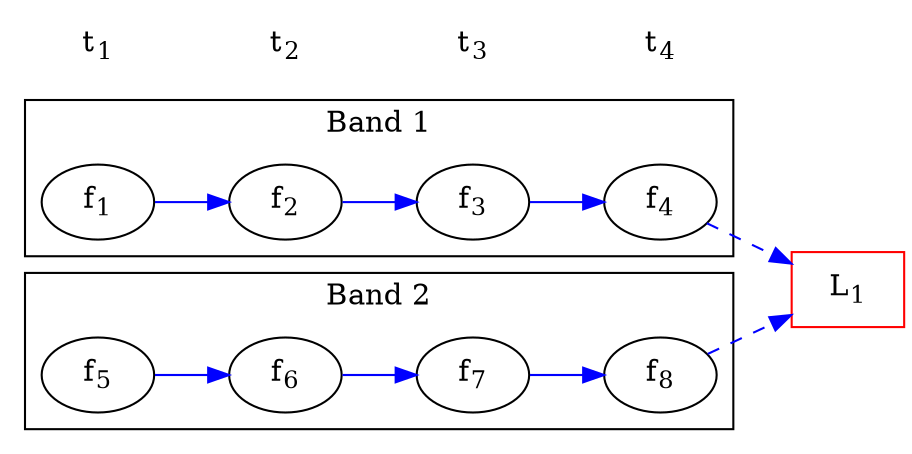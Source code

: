 digraph one2one {
    rankdir=LR;
    f1 [label=<f<SUB>1</SUB>>];
    f2 [label=<f<SUB>2</SUB>>];
    f3 [label=<f<SUB>3</SUB>>];
    f4 [label=<f<SUB>4</SUB>>];
    f5 [label=<f<SUB>5</SUB>>];
    f6 [label=<f<SUB>6</SUB>>];
    f7 [label=<f<SUB>7</SUB>>];
    f8 [label=<f<SUB>8</SUB>>];

    subgraph cluster0 {
        node [style=filled,color=white];
        f1 -> f2 -> f3 -> f4 [color=blue];
        label = "Band 1";
    }
    subgraph cluster1 {
        rank = min;
        node [style=filled];
        f5 -> f6 -> f7 -> f8 [color=blue];
        label = "Band 2";
    }

    edge[color=blue, style=dashed, constraint=true];
    f8 -> l1;
    f4 -> l1;
    l1[label=<L<SUB>1</SUB>>, shape=box, color=red];

    node[shape=none];
    edge[style=invis];
    t1 [label=<t<SUB>1</SUB>>];
    t2 [label=<t<SUB>2</SUB>>];
    t3 [label=<t<SUB>3</SUB>>];
    t4 [label=<t<SUB>4</SUB>>];
    t1 -> t2 -> t3 -> t4;
}
